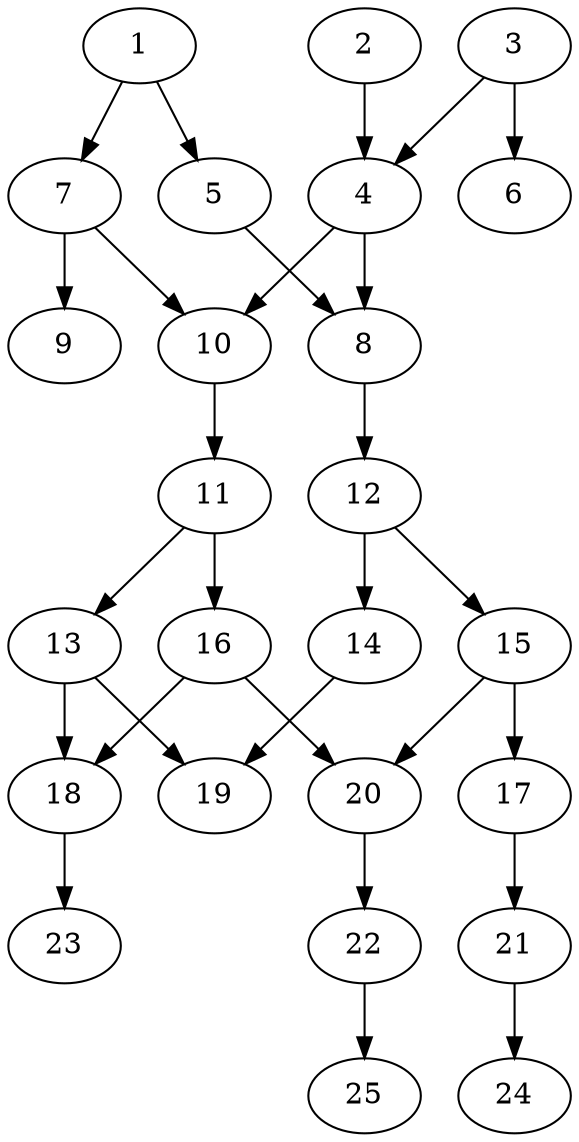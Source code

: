 // DAG automatically generated by daggen at Thu Oct  3 14:00:39 2019
// ./daggen --dot -n 25 --ccr 0.4 --fat 0.5 --regular 0.7 --density 0.5 --mindata 5242880 --maxdata 52428800 
digraph G {
  1 [size="36485120", alpha="0.15", expect_size="14594048"] 
  1 -> 5 [size ="14594048"]
  1 -> 7 [size ="14594048"]
  2 [size="50437120", alpha="0.11", expect_size="20174848"] 
  2 -> 4 [size ="20174848"]
  3 [size="64483840", alpha="0.10", expect_size="25793536"] 
  3 -> 4 [size ="25793536"]
  3 -> 6 [size ="25793536"]
  4 [size="88765440", alpha="0.01", expect_size="35506176"] 
  4 -> 8 [size ="35506176"]
  4 -> 10 [size ="35506176"]
  5 [size="62755840", alpha="0.08", expect_size="25102336"] 
  5 -> 8 [size ="25102336"]
  6 [size="18695680", alpha="0.09", expect_size="7478272"] 
  7 [size="123901440", alpha="0.01", expect_size="49560576"] 
  7 -> 9 [size ="49560576"]
  7 -> 10 [size ="49560576"]
  8 [size="85688320", alpha="0.08", expect_size="34275328"] 
  8 -> 12 [size ="34275328"]
  9 [size="68623360", alpha="0.09", expect_size="27449344"] 
  10 [size="129126400", alpha="0.13", expect_size="51650560"] 
  10 -> 11 [size ="51650560"]
  11 [size="62924800", alpha="0.16", expect_size="25169920"] 
  11 -> 13 [size ="25169920"]
  11 -> 16 [size ="25169920"]
  12 [size="33640960", alpha="0.17", expect_size="13456384"] 
  12 -> 14 [size ="13456384"]
  12 -> 15 [size ="13456384"]
  13 [size="99084800", alpha="0.16", expect_size="39633920"] 
  13 -> 18 [size ="39633920"]
  13 -> 19 [size ="39633920"]
  14 [size="39769600", alpha="0.09", expect_size="15907840"] 
  14 -> 19 [size ="15907840"]
  15 [size="48320000", alpha="0.11", expect_size="19328000"] 
  15 -> 17 [size ="19328000"]
  15 -> 20 [size ="19328000"]
  16 [size="97379840", alpha="0.15", expect_size="38951936"] 
  16 -> 18 [size ="38951936"]
  16 -> 20 [size ="38951936"]
  17 [size="33341440", alpha="0.01", expect_size="13336576"] 
  17 -> 21 [size ="13336576"]
  18 [size="41461760", alpha="0.04", expect_size="16584704"] 
  18 -> 23 [size ="16584704"]
  19 [size="86512640", alpha="0.14", expect_size="34605056"] 
  20 [size="19635200", alpha="0.15", expect_size="7854080"] 
  20 -> 22 [size ="7854080"]
  21 [size="95296000", alpha="0.00", expect_size="38118400"] 
  21 -> 24 [size ="38118400"]
  22 [size="70320640", alpha="0.12", expect_size="28128256"] 
  22 -> 25 [size ="28128256"]
  23 [size="49881600", alpha="0.12", expect_size="19952640"] 
  24 [size="24040960", alpha="0.05", expect_size="9616384"] 
  25 [size="76707840", alpha="0.07", expect_size="30683136"] 
}
